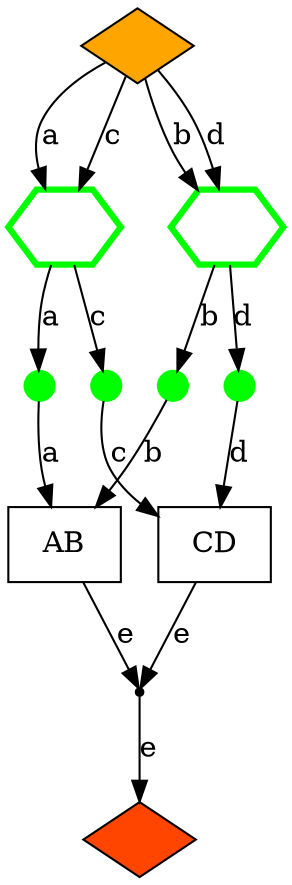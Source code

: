 digraph hang {
	init [label="" fillcolor=orange shape=diamond style=filled]
	fin [label="" fillcolor=orangered shape=diamond style=filled]
	D0 [label="" color=green penwidth=3 shape=hexagon]
	D1 [label="" color=green penwidth=3 shape=hexagon]
	C00 [label="" color=green height=0.2 shape=point]
	C01 [label="" color=green height=0.2 shape=point]
	C10 [label="" color=green height=0.2 shape=point]
	C11 [label="" color=green height=0.2 shape=point]
	init -> D0 [label=a color=black]
	init -> D0 [label=c color=black]
	init -> D1 [label=b color=black]
	init -> D1 [label=d color=black]
	D0 -> C00 [label=a color=black]
	D0 -> C01 [label=c color=black]
	D1 -> C10 [label=b color=black]
	D1 -> C11 [label=d color=black]
	J0 [label=AB shape=rect]
	J1 [label=CD shape=rect]
	C00 -> J0 [label=a color=black]
	C01 -> J1 [label=c color=black]
	C10 -> J0 [label=b color=black]
	C11 -> J1 [label=d color=black]
	join [label="" shape=point]
	J0 -> join [label=e color=black]
	J1 -> join [label=e color=black]
	join -> fin [label=e color=black]
}
